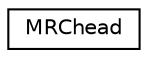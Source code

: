 digraph "Graphical Class Hierarchy"
{
  edge [fontname="Helvetica",fontsize="10",labelfontname="Helvetica",labelfontsize="10"];
  node [fontname="Helvetica",fontsize="10",shape=record];
  rankdir="LR";
  Node0 [label="MRChead",height=0.2,width=0.4,color="black", fillcolor="white", style="filled",URL="$structMRChead.html"];
}
